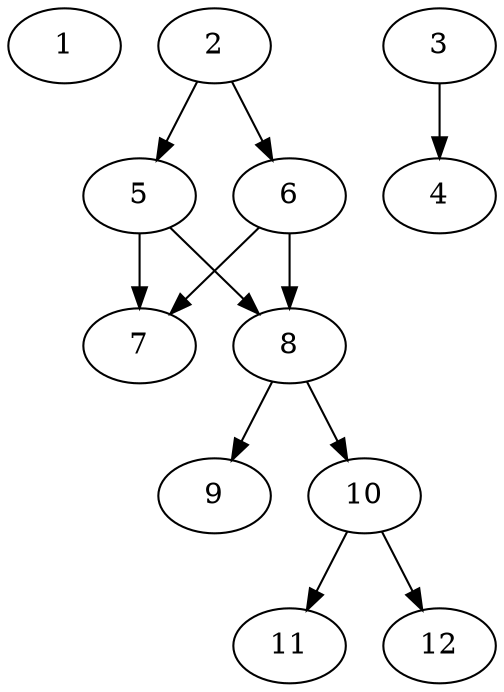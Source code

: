 // DAG (tier=1-easy, mode=compute, n=12, ccr=0.257, fat=0.493, density=0.389, regular=0.690, jump=0.056, mindata=262144, maxdata=2097152)
// DAG automatically generated by daggen at Sun Aug 24 16:33:32 2025
// /home/ermia/Project/Environments/daggen/bin/daggen --dot --ccr 0.257 --fat 0.493 --regular 0.690 --density 0.389 --jump 0.056 --mindata 262144 --maxdata 2097152 -n 12 
digraph G {
  1 [size="1387679086731614", alpha="0.00", expect_size="693839543365807"]
  2 [size="501275000406562", alpha="0.19", expect_size="250637500203281"]
  2 -> 5 [size ="20153630720000"]
  2 -> 6 [size ="20153630720000"]
  3 [size="517425773984874496", alpha="0.11", expect_size="258712886992437248"]
  3 -> 4 [size ="5156108238848"]
  4 [size="46713529135523136", alpha="0.08", expect_size="23356764567761568"]
  5 [size="2514745820444622848", alpha="0.05", expect_size="1257372910222311424"]
  5 -> 7 [size ="14794014851072"]
  5 -> 8 [size ="14794014851072"]
  6 [size="2355889812868300", alpha="0.19", expect_size="1177944906434150"]
  6 -> 7 [size ="1362385436672"]
  6 -> 8 [size ="1362385436672"]
  7 [size="3061459809644576768", alpha="0.11", expect_size="1530729904822288384"]
  8 [size="697604002739057", alpha="0.18", expect_size="348802001369528"]
  8 -> 9 [size ="1798257508352"]
  8 -> 10 [size ="1798257508352"]
  9 [size="17302309777101", alpha="0.15", expect_size="8651154888550"]
  10 [size="2902372959354093568", alpha="0.19", expect_size="1451186479677046784"]
  10 -> 11 [size ="16277666004992"]
  10 -> 12 [size ="16277666004992"]
  11 [size="22499225464607076", alpha="0.18", expect_size="11249612732303538"]
  12 [size="36713260275189824", alpha="0.06", expect_size="18356630137594912"]
}